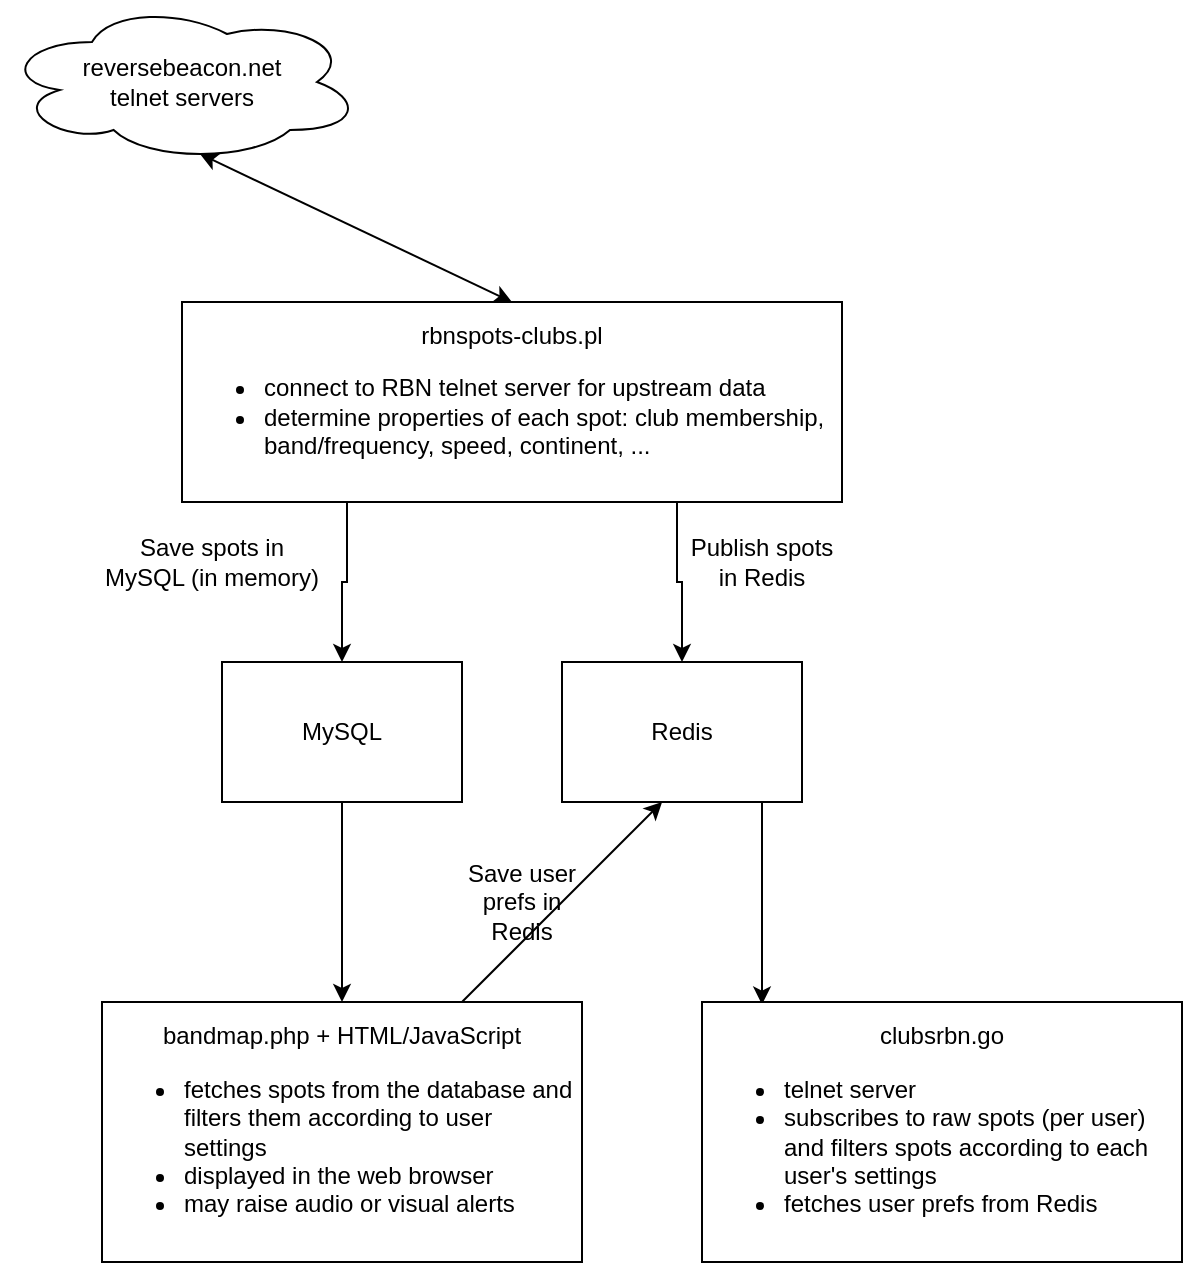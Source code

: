 <mxfile version="14.9.8" type="device"><diagram id="wWHUtwe_3Ux8_uzKNuh1" name="Page-1"><mxGraphModel dx="1422" dy="896" grid="1" gridSize="10" guides="1" tooltips="1" connect="1" arrows="1" fold="1" page="1" pageScale="1" pageWidth="827" pageHeight="1169" math="0" shadow="0"><root><mxCell id="0"/><mxCell id="1" parent="0"/><mxCell id="UuxJxcwXRbAvv1O3tIIK-14" style="edgeStyle=orthogonalEdgeStyle;rounded=0;orthogonalLoop=1;jettySize=auto;html=1;exitX=0.75;exitY=1;exitDx=0;exitDy=0;entryX=0.5;entryY=0;entryDx=0;entryDy=0;" edge="1" parent="1" source="UuxJxcwXRbAvv1O3tIIK-1" target="UuxJxcwXRbAvv1O3tIIK-9"><mxGeometry relative="1" as="geometry"/></mxCell><mxCell id="UuxJxcwXRbAvv1O3tIIK-27" style="edgeStyle=orthogonalEdgeStyle;rounded=0;orthogonalLoop=1;jettySize=auto;html=1;exitX=0.25;exitY=1;exitDx=0;exitDy=0;entryX=0.5;entryY=0;entryDx=0;entryDy=0;" edge="1" parent="1" source="UuxJxcwXRbAvv1O3tIIK-1" target="UuxJxcwXRbAvv1O3tIIK-10"><mxGeometry relative="1" as="geometry"/></mxCell><mxCell id="UuxJxcwXRbAvv1O3tIIK-1" value="&lt;div&gt;rbnspots-clubs.pl&lt;/div&gt;&lt;div align=&quot;left&quot;&gt;&lt;ul&gt;&lt;li&gt;connect to RBN telnet server for upstream data&lt;br&gt;&lt;/li&gt;&lt;li&gt;determine properties of each spot: club membership, band/frequency, speed, continent, ...&lt;br&gt;&lt;/li&gt;&lt;/ul&gt;&lt;/div&gt;" style="rounded=0;whiteSpace=wrap;html=1;" vertex="1" parent="1"><mxGeometry x="120" y="160" width="330" height="100" as="geometry"/></mxCell><mxCell id="UuxJxcwXRbAvv1O3tIIK-2" value="&lt;div&gt;reversebeacon.net&lt;/div&gt;&lt;div&gt;telnet servers&lt;br&gt;&lt;/div&gt;" style="ellipse;shape=cloud;whiteSpace=wrap;html=1;" vertex="1" parent="1"><mxGeometry x="30" y="10" width="180" height="80" as="geometry"/></mxCell><mxCell id="UuxJxcwXRbAvv1O3tIIK-3" value="" style="endArrow=classic;startArrow=classic;html=1;entryX=0.55;entryY=0.95;entryDx=0;entryDy=0;entryPerimeter=0;exitX=0.5;exitY=0;exitDx=0;exitDy=0;" edge="1" parent="1" source="UuxJxcwXRbAvv1O3tIIK-1" target="UuxJxcwXRbAvv1O3tIIK-2"><mxGeometry width="50" height="50" relative="1" as="geometry"><mxPoint x="390" y="480" as="sourcePoint"/><mxPoint x="440" y="430" as="targetPoint"/></mxGeometry></mxCell><mxCell id="UuxJxcwXRbAvv1O3tIIK-8" value="Publish spots in Redis" style="text;html=1;strokeColor=none;fillColor=none;align=center;verticalAlign=middle;whiteSpace=wrap;rounded=0;rotation=0;" vertex="1" parent="1"><mxGeometry x="370" y="260" width="80" height="60" as="geometry"/></mxCell><mxCell id="UuxJxcwXRbAvv1O3tIIK-20" style="edgeStyle=orthogonalEdgeStyle;rounded=0;orthogonalLoop=1;jettySize=auto;html=1;exitX=0.25;exitY=1;exitDx=0;exitDy=0;entryX=0.125;entryY=0.01;entryDx=0;entryDy=0;entryPerimeter=0;" edge="1" parent="1" source="UuxJxcwXRbAvv1O3tIIK-9" target="UuxJxcwXRbAvv1O3tIIK-17"><mxGeometry relative="1" as="geometry"><Array as="points"><mxPoint x="410" y="410"/></Array></mxGeometry></mxCell><mxCell id="UuxJxcwXRbAvv1O3tIIK-9" value="Redis" style="rounded=0;whiteSpace=wrap;html=1;" vertex="1" parent="1"><mxGeometry x="310" y="340" width="120" height="70" as="geometry"/></mxCell><mxCell id="UuxJxcwXRbAvv1O3tIIK-24" style="edgeStyle=orthogonalEdgeStyle;rounded=0;orthogonalLoop=1;jettySize=auto;html=1;exitX=0.5;exitY=1;exitDx=0;exitDy=0;entryX=0.5;entryY=0;entryDx=0;entryDy=0;" edge="1" parent="1" source="UuxJxcwXRbAvv1O3tIIK-10" target="UuxJxcwXRbAvv1O3tIIK-23"><mxGeometry relative="1" as="geometry"/></mxCell><mxCell id="UuxJxcwXRbAvv1O3tIIK-10" value="MySQL" style="rounded=0;whiteSpace=wrap;html=1;" vertex="1" parent="1"><mxGeometry x="140" y="340" width="120" height="70" as="geometry"/></mxCell><mxCell id="UuxJxcwXRbAvv1O3tIIK-16" value="Save spots in MySQL (in memory)" style="text;html=1;strokeColor=none;fillColor=none;align=center;verticalAlign=middle;whiteSpace=wrap;rounded=0;rotation=0;" vertex="1" parent="1"><mxGeometry x="80" y="275" width="110" height="30" as="geometry"/></mxCell><mxCell id="UuxJxcwXRbAvv1O3tIIK-17" value="&lt;div&gt;clubsrbn.go&lt;br&gt;&lt;/div&gt;&lt;div align=&quot;left&quot;&gt;&lt;ul&gt;&lt;li&gt;telnet server&lt;/li&gt;&lt;li&gt;subscribes to raw spots (per user) and filters spots according to each user's settings&lt;/li&gt;&lt;li&gt;fetches user prefs from Redis&lt;br&gt;&lt;/li&gt;&lt;/ul&gt;&lt;/div&gt;" style="rounded=0;whiteSpace=wrap;html=1;" vertex="1" parent="1"><mxGeometry x="380" y="510" width="240" height="130" as="geometry"/></mxCell><mxCell id="UuxJxcwXRbAvv1O3tIIK-23" value="&lt;div&gt;bandmap.php + HTML/JavaScript&lt;br&gt;&lt;/div&gt;&lt;div align=&quot;left&quot;&gt;&lt;ul&gt;&lt;li&gt;fetches spots from the database and filters them according to user settings&lt;/li&gt;&lt;li&gt;displayed in the web browser&lt;/li&gt;&lt;li&gt;may raise audio or visual alerts&lt;br&gt;&lt;/li&gt;&lt;/ul&gt;&lt;/div&gt;" style="rounded=0;whiteSpace=wrap;html=1;" vertex="1" parent="1"><mxGeometry x="80" y="510" width="240" height="130" as="geometry"/></mxCell><mxCell id="UuxJxcwXRbAvv1O3tIIK-29" value="" style="endArrow=classic;html=1;entryX=0.417;entryY=1;entryDx=0;entryDy=0;entryPerimeter=0;exitX=0.75;exitY=0;exitDx=0;exitDy=0;" edge="1" parent="1" source="UuxJxcwXRbAvv1O3tIIK-23" target="UuxJxcwXRbAvv1O3tIIK-9"><mxGeometry width="50" height="50" relative="1" as="geometry"><mxPoint x="390" y="480" as="sourcePoint"/><mxPoint x="440" y="430" as="targetPoint"/></mxGeometry></mxCell><mxCell id="UuxJxcwXRbAvv1O3tIIK-30" value="Save user prefs in Redis" style="text;html=1;strokeColor=none;fillColor=none;align=center;verticalAlign=middle;whiteSpace=wrap;rounded=0;" vertex="1" parent="1"><mxGeometry x="260" y="440" width="60" height="40" as="geometry"/></mxCell></root></mxGraphModel></diagram></mxfile>